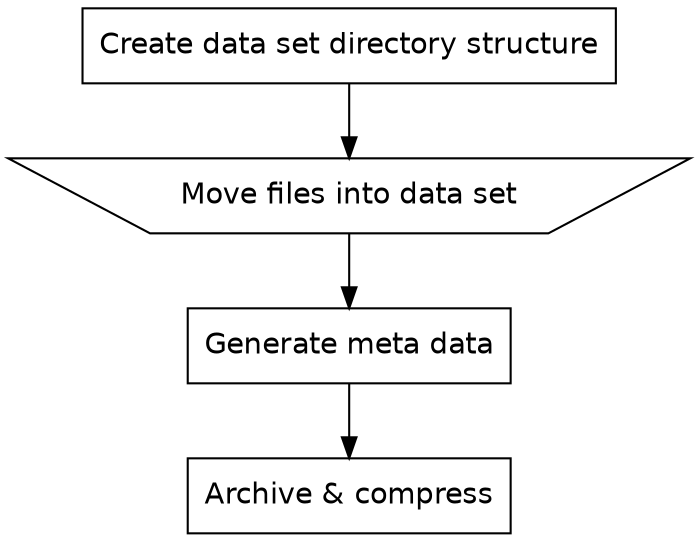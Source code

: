 digraph arctool {

  node[shape=box fontname="helvetica" fontcolor=black]

  create_new_archive[label="Create data set directory structure"];
  generate_manifest[label="Generate meta data"];
  archive_and_compress[label="Archive & compress"];

  node[shape=invtrapezium fontname="helvetica" fontcolor=black]
  add_data[label="Move files into data set"] ;

  create_new_archive -> add_data;
  add_data -> generate_manifest;
  generate_manifest -> archive_and_compress;

}
